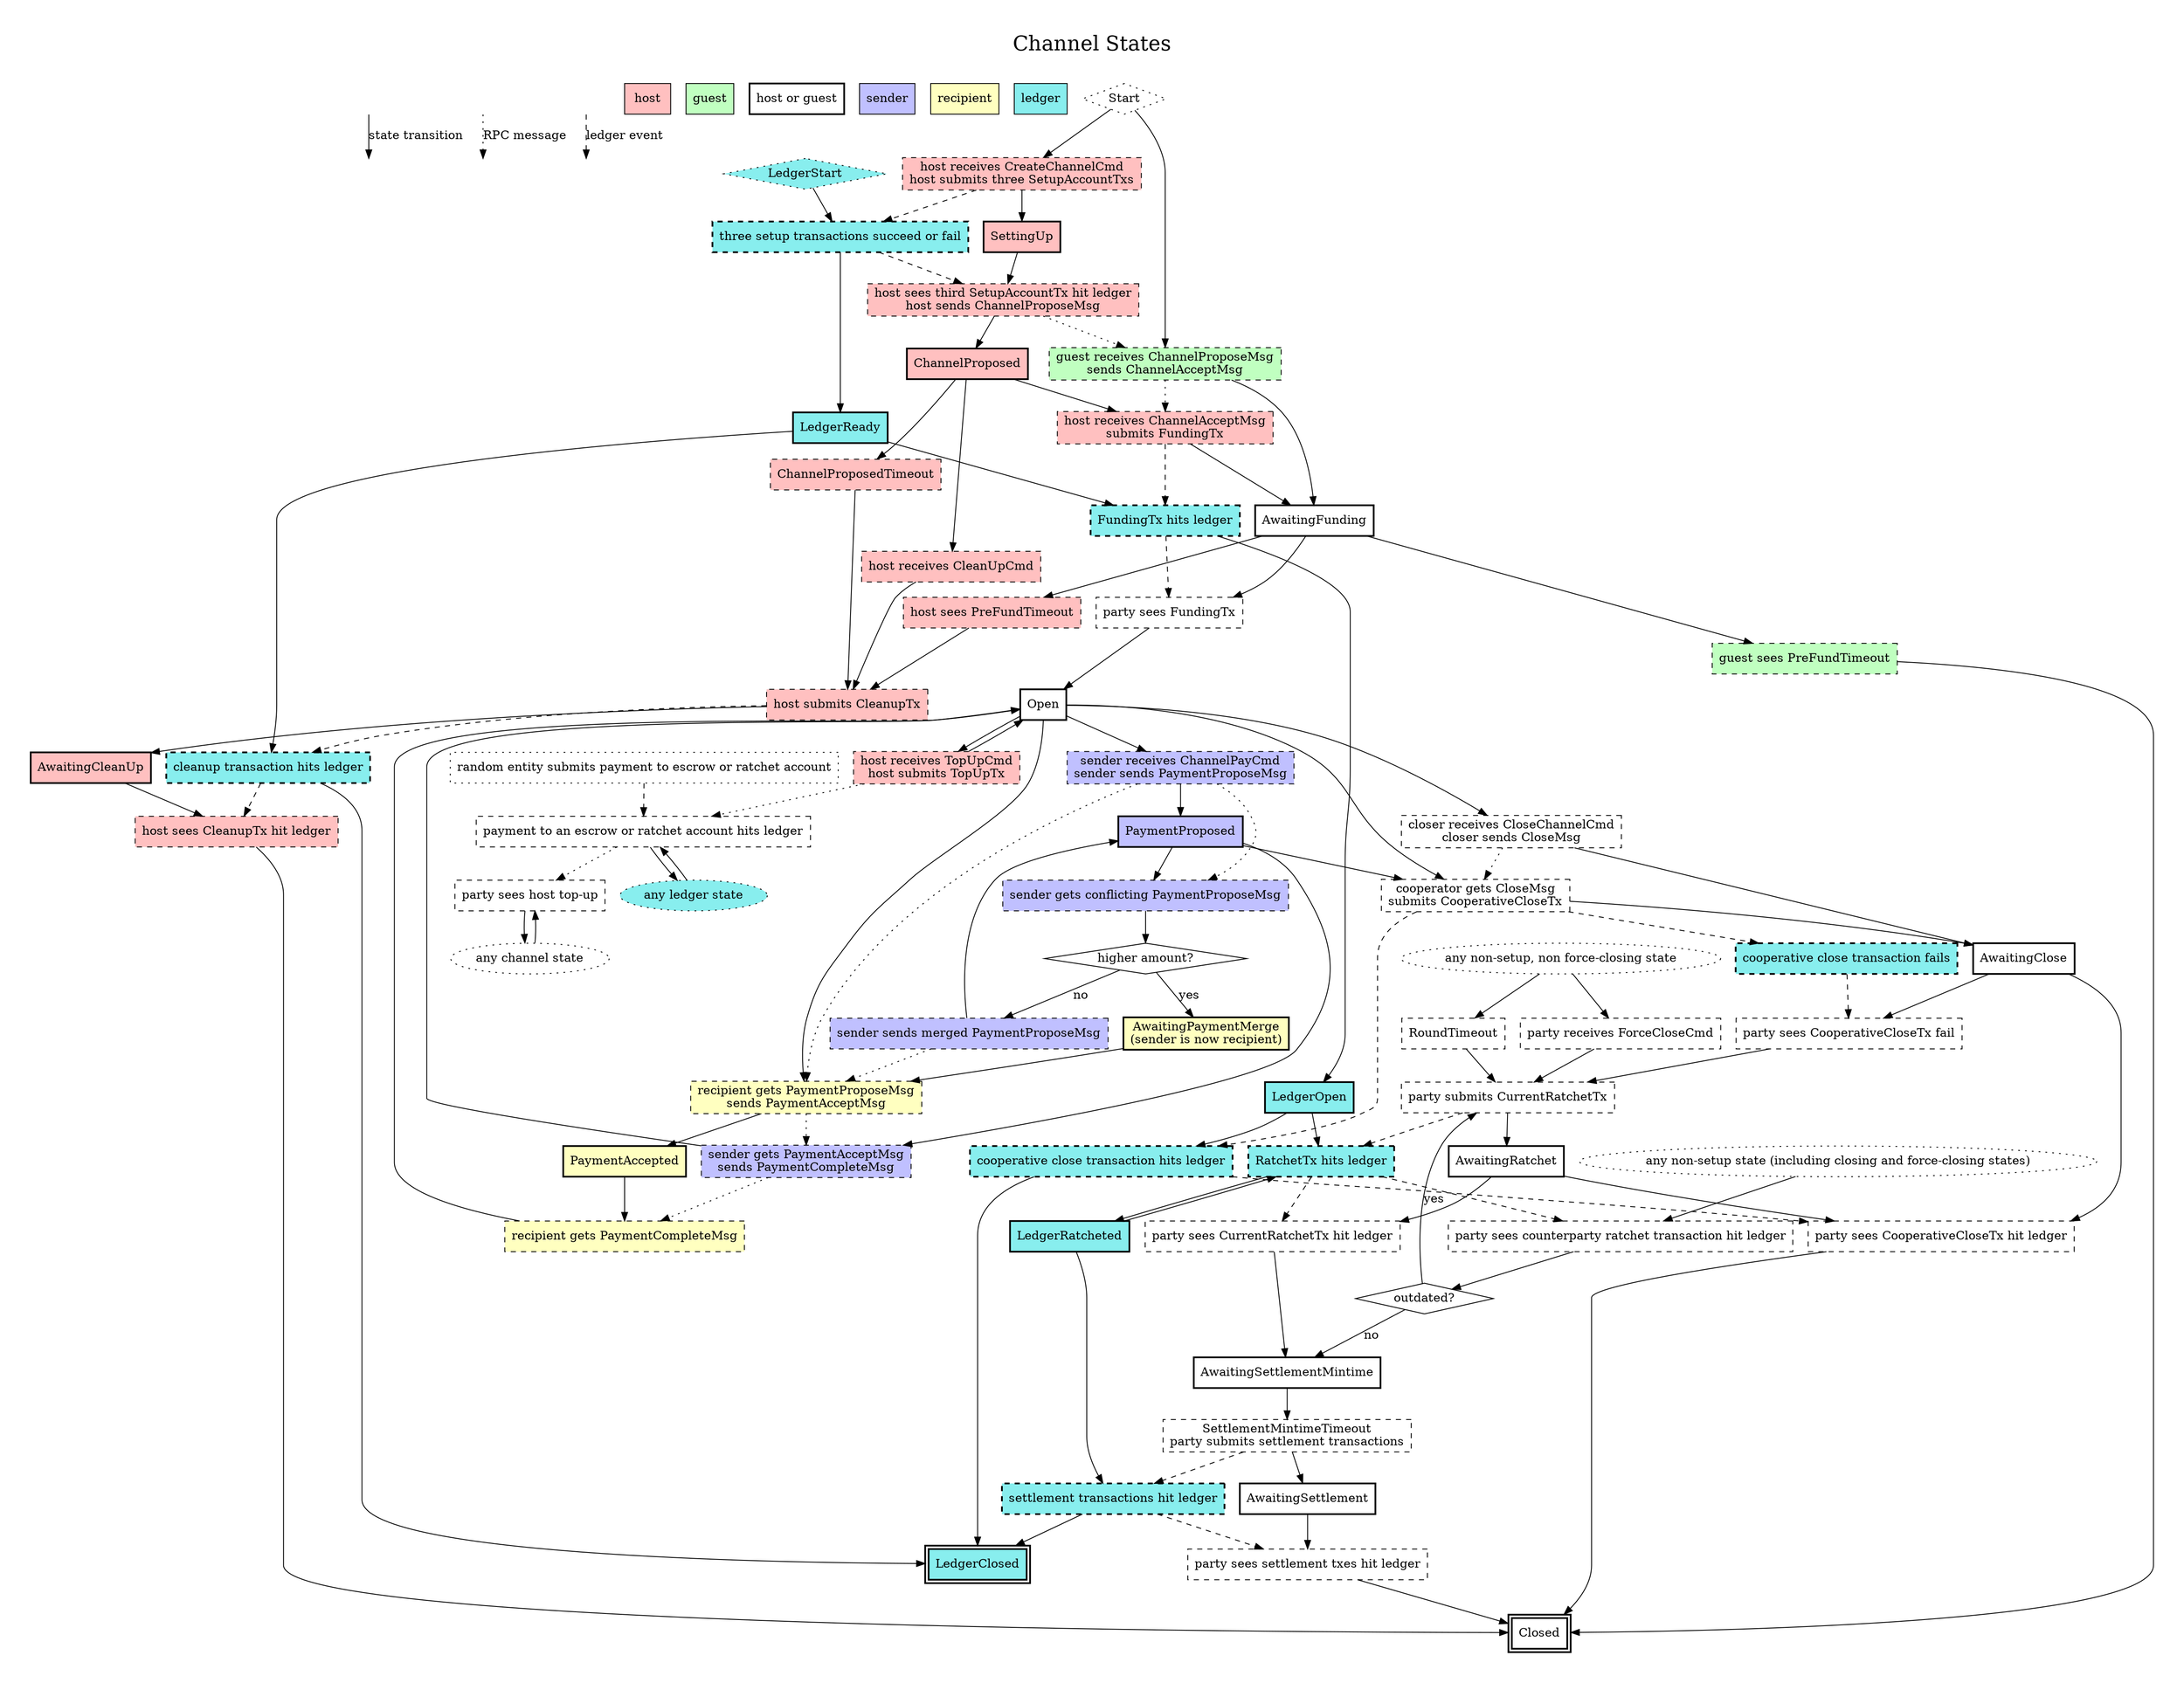 digraph Channel {
        graph [pad=0.5]
        node [shape=box]

        // title
        labelloc="t";
        label="Channel States\n\n";
        fontsize=24

        // legend items

        l1 [shape=plaintext, label=""]
        l2 [shape=plaintext, label=""]
        l3 [shape=plaintext, label=""]
        l4 [shape=plaintext, label=""]
        l5 [shape=plaintext, label=""]
        l6 [shape=plaintext, label=""]

        l1 -> l2 [label="state transition"]
        l3 -> l4 [style=dotted, label="RPC message"]
        l5 -> l6 [style=dashed, label="ledger event"]

        l7 [shape=box, label="host", style=filled, fillcolor="#ffc0c0"]
        l8 [shape=box, label="guest", style=filled, fillcolor="#c0ffc0"]
        l9 [shape=box, label="host or guest", style=bold]

        l10 [shape=box, label="sender", style=filled, fillcolor="#c0c0ff"]
        l11 [shape=box, label="recipient", style=filled, fillcolor="#ffffc0"]
        l12 [shape=box, label="ledger", style=filled, fillcolor="#88eeee"]

        Start [shape=diamond, style=dotted]

        AwaitingFunding [style=bold]
        AwaitingPaymentMerge [label="\N\n(sender is now recipient)", style="bold,filled", fillcolor="#ffffc0"]
        ChannelProposed [style="bold,filled", fillcolor="#ffc0c0"]
        Open [style=bold]
        PaymentAccepted [style="bold,filled", fillcolor="#ffffc0"]
        PaymentProposed [style="bold,filled", fillcolor="#c0c0ff"]
        SettingUp [style="bold, filled", fillcolor="#ffc0c0"]
        AwaitingCleanUp [style="bold,filled", fillcolor="#ffc0c0"]

        EvGetChannelAcceptMsg [style="dashed,filled", fillcolor="#ffc0c0", label="host receives ChannelAcceptMsg\nsubmits FundingTx"]
        EvGetChannelProposeMsg -> EvGetChannelAcceptMsg [style="dotted"]
        EvGetChannelProposeMsg [style="dashed,filled", fillcolor="#c0ffc0", label="guest receives ChannelProposeMsg\nsends ChannelAcceptMsg"]
        EvGetConflictingPaymentProposeMsg [style="dashed,filled", fillcolor="#c0c0ff", label="sender gets conflicting PaymentProposeMsg"]
        EvGetPaymentAcceptMsg -> EvGetPaymentCompleteMsg [style="dotted"]
        EvGetPaymentAcceptMsg [style="dashed,filled", fillcolor="#c0c0ff", label="sender gets PaymentAcceptMsg\nsends PaymentCompleteMsg"]
        EvGetPaymentCompleteMsg [style="dashed, filled", fillcolor="#ffffc0", label="recipient gets PaymentCompleteMsg"]
        EvGetPaymentProposeMsg -> EvGetPaymentAcceptMsg [style="dotted"]
        EvGetPaymentProposeMsg [style="dashed,filled", fillcolor="#ffffc0", label="recipient gets PaymentProposeMsg\nsends PaymentAcceptMsg"]
        EvHostSendTopUp [style="dashed,filled", fillcolor="#ffc0c0", label="host receives TopUpCmd\nhost submits TopUpTx"]
        EvProposePayment -> EvGetPaymentProposeMsg [style="dotted"]
        EvProposePayment [style="dashed,filled", fillcolor="#c0c0ff", label="sender receives ChannelPayCmd\nsender sends PaymentProposeMsg"]
        EvSeeFundingTx [style=dashed, label="party sees FundingTx"]
        EvSeeSetupAccountTxs -> EvGetChannelProposeMsg [style="dotted"]
        EvSeeSetupAccountTxs [style="dashed,filled", fillcolor="#ffc0c0", label="host sees third SetupAccountTx hit ledger\nhost sends ChannelProposeMsg"]
        EvSendMergedPayment -> EvGetPaymentProposeMsg [style="dotted"]
        EvSendMergedPayment [style="dashed,filled", fillcolor="#c0c0ff", label="sender sends merged PaymentProposeMsg"]
        EvReceiveCreateChannelCmd [style="dashed,filled", fillcolor="#ffc0c0", label="host receives CreateChannelCmd\nhost submits three SetupAccountTxs"]
        EvRound1Timeout [style="dashed,filled", fillcolor="#ffc0c0", label="ChannelProposedTimeout"]
        EvSubmitCleanupTx [style="dashed,filled", fillcolor="#ffc0c0", label="host submits CleanupTx"]
        EvSeeCleanupTx [style="dashed,filled", fillcolor="#ffc0c0", label="host sees CleanupTx hit ledger"]
        EvCleanupCmd [style="dashed,filled", fillcolor="#ffc0c0", label="host receives CleanUpCmd"]
        EvGuestPreFundTimeout [style="dashed,filled", fillcolor="#c0ffc0", label="guest sees PreFundTimeout"]
        EvHostPreFundTimeout [style="dashed,filled", fillcolor="#ffc0c0", label="host sees PreFundTimeout"]

        QIsHigher [shape=diamond, label="higher amount?"]

        Start -> EvGetChannelProposeMsg -> AwaitingFunding
        Start -> EvReceiveCreateChannelCmd -> SettingUp

        AwaitingFunding -> EvSeeFundingTx -> Open
        AwaitingFunding -> EvGuestPreFundTimeout -> Closed
        AwaitingFunding -> EvHostPreFundTimeout -> EvSubmitCleanupTx

        AwaitingPaymentMerge -> EvGetPaymentProposeMsg

        ChannelProposed -> EvGetChannelAcceptMsg -> AwaitingFunding
        ChannelProposed -> EvRound1Timeout -> EvSubmitCleanupTx -> AwaitingCleanUp -> EvSeeCleanupTx -> Closed
        ChannelProposed -> EvCleanupCmd
        EvCleanupCmd -> EvSubmitCleanupTx

        EvProposePayment -> EvGetConflictingPaymentProposeMsg [style=dotted]

        EvSendMergedPayment -> PaymentProposed

        Open -> EvGetPaymentProposeMsg -> PaymentAccepted
        Open -> EvHostSendTopUp -> Open
        Open -> EvProposePayment -> PaymentProposed

        PaymentAccepted -> EvGetPaymentCompleteMsg -> Open

        PaymentProposed -> EvGetConflictingPaymentProposeMsg -> QIsHigher
        PaymentProposed -> EvGetPaymentAcceptMsg -> Open

        QIsHigher -> AwaitingPaymentMerge [label="yes"]
        QIsHigher -> EvSendMergedPayment [label="no"]

        SettingUp -> EvSeeSetupAccountTxs -> ChannelProposed

        // coop closing
        EvSeeCooperativeCloseTx [style=dashed, label="party sees CooperativeCloseTx hit ledger"]
        EvGetCloseMsg [style=dashed, label="cooperator gets CloseMsg\nsubmits CooperativeCloseTx"]
        EvSendCloseMsg -> EvGetCloseMsg [style="dotted"]
        EvSendCloseMsg [style=dashed, label="closer receives CloseChannelCmd\ncloser sends CloseMsg"]
        Open -> EvSendCloseMsg -> AwaitingClose -> EvSeeCooperativeCloseTx
        Open -> EvGetCloseMsg -> AwaitingClose
        PaymentProposed -> EvGetCloseMsg
        AwaitingClose [style=bold]
        AwaitingClose [style=bold]
        Closed [style=bold, peripheries=2]

        // force closing
        AnyNonSetup [shape=ellipse, style=dotted, label="any non-setup state (including closing and force-closing states)"]
        AnyNonSetupNonForceClosing [shape=ellipse, style=dotted, label="any non-setup, non force-closing state"]

        EvRoundTimeout [style=dashed, label="RoundTimeout"]
        EvForceCloseCmd [style=dashed, label="party receives ForceCloseCmd"]
        EvSeeRatchetTx [style=dashed, label="party sees CurrentRatchetTx hit ledger"]
        EvSeeCounterpartyRatchetTx [style=dashed, label="party sees counterparty ratchet transaction hit ledger"]
        EvSeeCoopCloseFail [style=dashed, label="party sees CooperativeCloseTx fail"]
        EvSettlementMintime [style=dashed,
        label="SettlementMintimeTimeout\nparty submits settlement transactions"]
        EvSubmitRatchetTx [style=dashed, label="party submits CurrentRatchetTx"]
        EvSeeSettlementTxes [style=dashed, label="party sees settlement txes hit ledger"]

        AwaitingRatchet [style="bold"]
        AwaitingSettlementMintime [style="bold"]
        AwaitingSettlement [style="bold"]

        QOutdated [shape=diamond, label="outdated?"]

        AwaitingClose -> EvSeeCoopCloseFail -> EvSubmitRatchetTx
        AnyNonSetupNonForceClosing -> EvRoundTimeout -> EvSubmitRatchetTx
        AnyNonSetupNonForceClosing -> EvForceCloseCmd -> EvSubmitRatchetTx
        EvSubmitRatchetTx-> AwaitingRatchet -> EvSeeRatchetTx
        AwaitingRatchet -> EvSeeCooperativeCloseTx -> Closed

        AwaitingSettlementMintime -> EvSettlementMintime -> AwaitingSettlement -> EvSeeSettlementTxes -> Closed

        EvSeeRatchetTx -> AwaitingSettlementMintime

        QOutdated -> AwaitingSettlementMintime [label="no"]
        QOutdated -> EvSubmitRatchetTx [label="yes"]

        AnyNonSetup -> EvSeeCounterpartyRatchetTx -> QOutdated

        // host top-up

        EvHostTopUp [style=dashed, label="payment to an escrow or ratchet account hits ledger"]
        EvSeeHostTopUp [style=dashed, label="party sees host top-up"]
        AnyLedger [shape=ellipse, style="filled,dotted", label="any ledger state", fillcolor="#88eeee"]
        AnyLedger -> EvHostTopUp -> AnyLedger
        Any [shape=ellipse, style=dotted, label="any channel state"]
        EvRandomTopUp [style="dotted", label="random entity submits payment to escrow or ratchet account"]
        EvRandomTopUp -> EvHostTopUp [style="dashed"]
        EvHostTopUp -> EvSeeHostTopUp [style="dotted"]
        Any -> EvSeeHostTopUp -> Any
        EvHostSendTopUp -> EvHostTopUp [style="dotted"]

        // ledger states

        LedgerStart [shape=diamond, style="filled,dotted", fillcolor="#88eeee"]
        LedgerReady [style="filled,bold", fillcolor="#88eeee"]
        LedgerOpen [style="filled,bold", fillcolor="#88eeee"]
        LedgerRatcheted [style="filled,bold", fillcolor="#88eeee"]
        LedgerClosed [style="filled,bold", fillcolor="#88eeee", peripheries=2]

        EvSetupAccountTxsHit [style="dashed,filled,bold", fillcolor="#88eeee", label="three setup transactions succeed or fail"]
        EvFundingTxSucceeds [style="dashed,filled,bold", fillcolor="#88eeee", label="FundingTx hits ledger"]
        EvRatchetTxSucceeds [style="dashed,filled,bold", fillcolor="#88eeee", label="RatchetTx hits ledger"]
        EvSettlementTxesHitLedger [style="dashed,filled,bold", fillcolor="#88eeee", label="settlement transactions hit ledger"]
        EvCoopCloseSucceeds [style="dashed,filled,bold", fillcolor="#88eeee", label="cooperative close transaction hits ledger"]
        EvCoopCloseFails [style="dashed,filled,bold", fillcolor="#88eeee", label="cooperative close transaction fails"]
        EvCleanupTxSucceeds [style="dashed,filled,bold", fillcolor="#88eeee", label="cleanup transaction hits ledger"]

        LedgerStart -> EvSetupAccountTxsHit -> LedgerReady -> EvFundingTxSucceeds -> LedgerOpen -> EvCoopCloseSucceeds -> LedgerClosed
        LedgerOpen -> EvRatchetTxSucceeds -> LedgerRatcheted -> EvSettlementTxesHitLedger -> LedgerClosed
        LedgerReady -> EvCleanupTxSucceeds -> LedgerClosed
        LedgerRatcheted -> EvRatchetTxSucceeds

        EvSubmitCleanupTx -> EvCleanupTxSucceeds [style="dashed"]
        EvSubmitRatchetTx -> EvRatchetTxSucceeds [style="dashed"]
        EvReceiveCreateChannelCmd -> EvSetupAccountTxsHit [style="dashed"]
        EvGetChannelAcceptMsg -> EvFundingTxSucceeds [style="dashed"]
        EvGetCloseMsg -> EvCoopCloseSucceeds [style="dashed"]
        EvGetCloseMsg -> EvCoopCloseFails [style="dashed"]
        EvSettlementMintime -> EvSettlementTxesHitLedger [style="dashed"]

        EvSetupAccountTxsHit -> EvSeeSetupAccountTxs [style="dashed"]
        EvFundingTxSucceeds -> EvSeeFundingTx [style="dashed"]
        EvCleanupTxSucceeds -> EvSeeCleanupTx [style="dashed"]
        EvRatchetTxSucceeds -> EvSeeRatchetTx [style="dashed"]
        EvRatchetTxSucceeds -> EvSeeCounterpartyRatchetTx [style="dashed"]
        EvSettlementTxesHitLedger -> EvSeeSettlementTxes [style="dashed"]
        EvCoopCloseSucceeds -> EvSeeCooperativeCloseTx [style="dashed"]
        EvCoopCloseFails -> EvSeeCoopCloseFail [style="dashed"]
}

